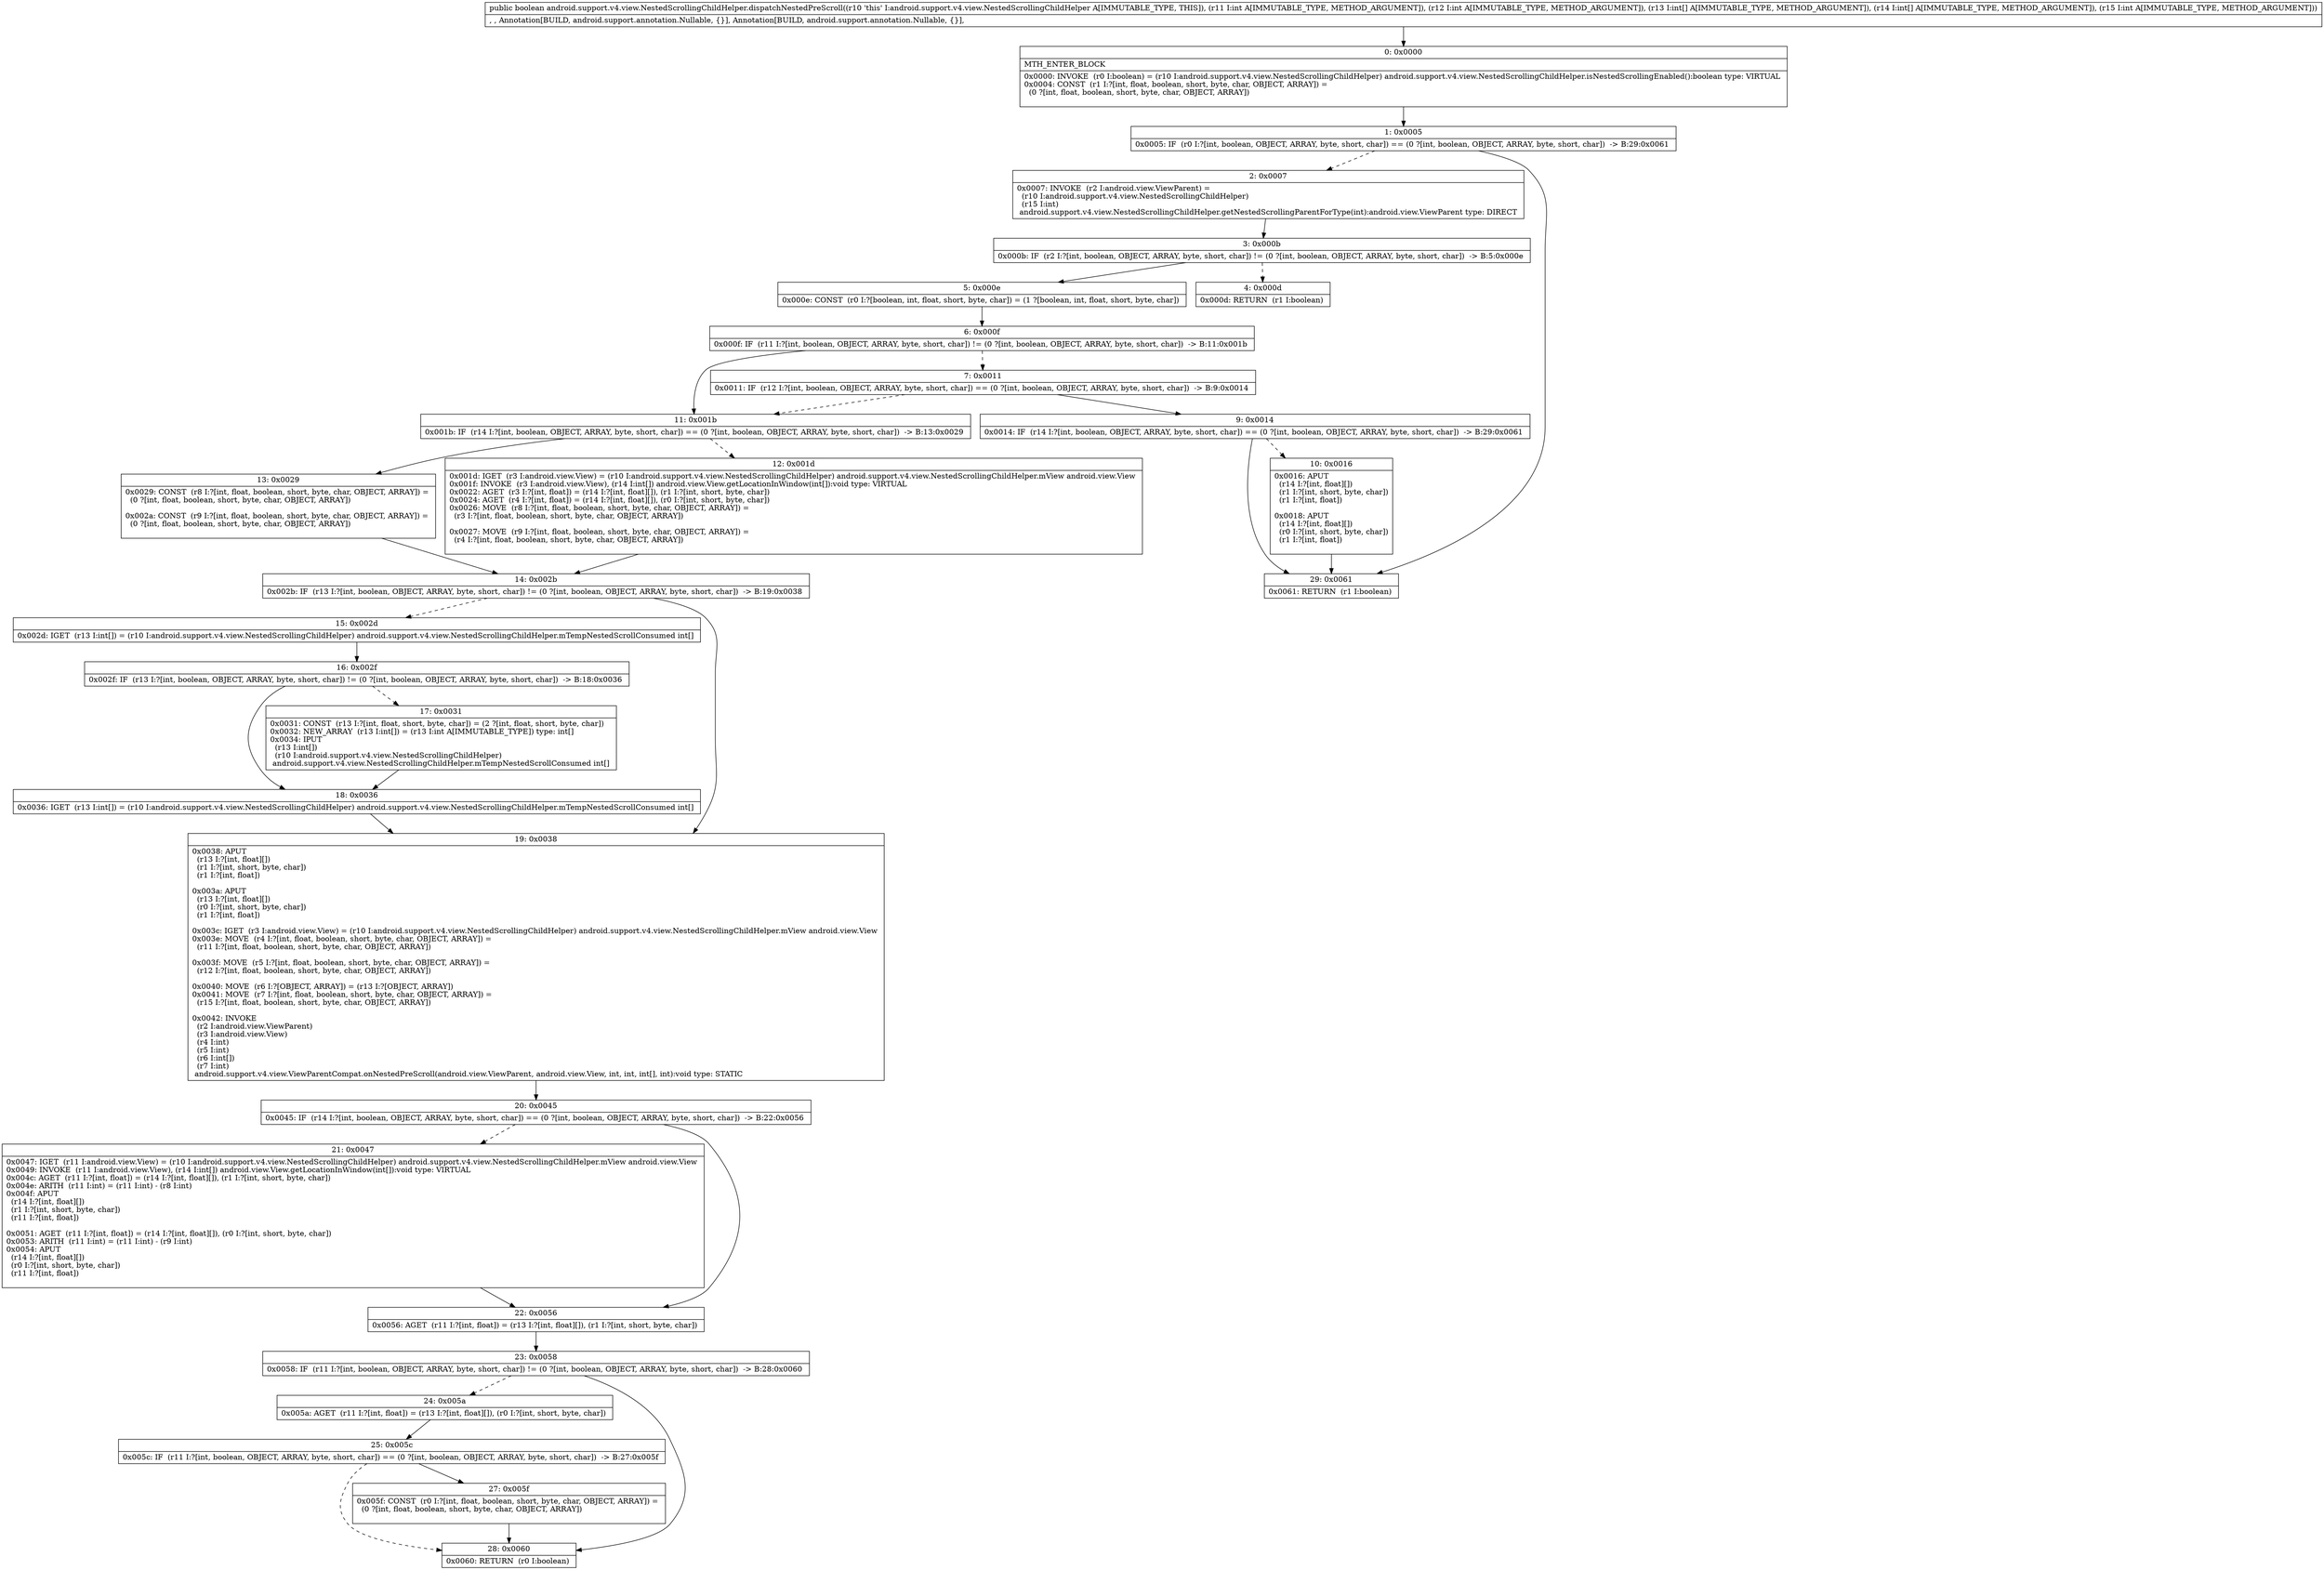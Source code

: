 digraph "CFG forandroid.support.v4.view.NestedScrollingChildHelper.dispatchNestedPreScroll(II[I[II)Z" {
Node_0 [shape=record,label="{0\:\ 0x0000|MTH_ENTER_BLOCK\l|0x0000: INVOKE  (r0 I:boolean) = (r10 I:android.support.v4.view.NestedScrollingChildHelper) android.support.v4.view.NestedScrollingChildHelper.isNestedScrollingEnabled():boolean type: VIRTUAL \l0x0004: CONST  (r1 I:?[int, float, boolean, short, byte, char, OBJECT, ARRAY]) = \l  (0 ?[int, float, boolean, short, byte, char, OBJECT, ARRAY])\l \l}"];
Node_1 [shape=record,label="{1\:\ 0x0005|0x0005: IF  (r0 I:?[int, boolean, OBJECT, ARRAY, byte, short, char]) == (0 ?[int, boolean, OBJECT, ARRAY, byte, short, char])  \-\> B:29:0x0061 \l}"];
Node_2 [shape=record,label="{2\:\ 0x0007|0x0007: INVOKE  (r2 I:android.view.ViewParent) = \l  (r10 I:android.support.v4.view.NestedScrollingChildHelper)\l  (r15 I:int)\l android.support.v4.view.NestedScrollingChildHelper.getNestedScrollingParentForType(int):android.view.ViewParent type: DIRECT \l}"];
Node_3 [shape=record,label="{3\:\ 0x000b|0x000b: IF  (r2 I:?[int, boolean, OBJECT, ARRAY, byte, short, char]) != (0 ?[int, boolean, OBJECT, ARRAY, byte, short, char])  \-\> B:5:0x000e \l}"];
Node_4 [shape=record,label="{4\:\ 0x000d|0x000d: RETURN  (r1 I:boolean) \l}"];
Node_5 [shape=record,label="{5\:\ 0x000e|0x000e: CONST  (r0 I:?[boolean, int, float, short, byte, char]) = (1 ?[boolean, int, float, short, byte, char]) \l}"];
Node_6 [shape=record,label="{6\:\ 0x000f|0x000f: IF  (r11 I:?[int, boolean, OBJECT, ARRAY, byte, short, char]) != (0 ?[int, boolean, OBJECT, ARRAY, byte, short, char])  \-\> B:11:0x001b \l}"];
Node_7 [shape=record,label="{7\:\ 0x0011|0x0011: IF  (r12 I:?[int, boolean, OBJECT, ARRAY, byte, short, char]) == (0 ?[int, boolean, OBJECT, ARRAY, byte, short, char])  \-\> B:9:0x0014 \l}"];
Node_9 [shape=record,label="{9\:\ 0x0014|0x0014: IF  (r14 I:?[int, boolean, OBJECT, ARRAY, byte, short, char]) == (0 ?[int, boolean, OBJECT, ARRAY, byte, short, char])  \-\> B:29:0x0061 \l}"];
Node_10 [shape=record,label="{10\:\ 0x0016|0x0016: APUT  \l  (r14 I:?[int, float][])\l  (r1 I:?[int, short, byte, char])\l  (r1 I:?[int, float])\l \l0x0018: APUT  \l  (r14 I:?[int, float][])\l  (r0 I:?[int, short, byte, char])\l  (r1 I:?[int, float])\l \l}"];
Node_11 [shape=record,label="{11\:\ 0x001b|0x001b: IF  (r14 I:?[int, boolean, OBJECT, ARRAY, byte, short, char]) == (0 ?[int, boolean, OBJECT, ARRAY, byte, short, char])  \-\> B:13:0x0029 \l}"];
Node_12 [shape=record,label="{12\:\ 0x001d|0x001d: IGET  (r3 I:android.view.View) = (r10 I:android.support.v4.view.NestedScrollingChildHelper) android.support.v4.view.NestedScrollingChildHelper.mView android.view.View \l0x001f: INVOKE  (r3 I:android.view.View), (r14 I:int[]) android.view.View.getLocationInWindow(int[]):void type: VIRTUAL \l0x0022: AGET  (r3 I:?[int, float]) = (r14 I:?[int, float][]), (r1 I:?[int, short, byte, char]) \l0x0024: AGET  (r4 I:?[int, float]) = (r14 I:?[int, float][]), (r0 I:?[int, short, byte, char]) \l0x0026: MOVE  (r8 I:?[int, float, boolean, short, byte, char, OBJECT, ARRAY]) = \l  (r3 I:?[int, float, boolean, short, byte, char, OBJECT, ARRAY])\l \l0x0027: MOVE  (r9 I:?[int, float, boolean, short, byte, char, OBJECT, ARRAY]) = \l  (r4 I:?[int, float, boolean, short, byte, char, OBJECT, ARRAY])\l \l}"];
Node_13 [shape=record,label="{13\:\ 0x0029|0x0029: CONST  (r8 I:?[int, float, boolean, short, byte, char, OBJECT, ARRAY]) = \l  (0 ?[int, float, boolean, short, byte, char, OBJECT, ARRAY])\l \l0x002a: CONST  (r9 I:?[int, float, boolean, short, byte, char, OBJECT, ARRAY]) = \l  (0 ?[int, float, boolean, short, byte, char, OBJECT, ARRAY])\l \l}"];
Node_14 [shape=record,label="{14\:\ 0x002b|0x002b: IF  (r13 I:?[int, boolean, OBJECT, ARRAY, byte, short, char]) != (0 ?[int, boolean, OBJECT, ARRAY, byte, short, char])  \-\> B:19:0x0038 \l}"];
Node_15 [shape=record,label="{15\:\ 0x002d|0x002d: IGET  (r13 I:int[]) = (r10 I:android.support.v4.view.NestedScrollingChildHelper) android.support.v4.view.NestedScrollingChildHelper.mTempNestedScrollConsumed int[] \l}"];
Node_16 [shape=record,label="{16\:\ 0x002f|0x002f: IF  (r13 I:?[int, boolean, OBJECT, ARRAY, byte, short, char]) != (0 ?[int, boolean, OBJECT, ARRAY, byte, short, char])  \-\> B:18:0x0036 \l}"];
Node_17 [shape=record,label="{17\:\ 0x0031|0x0031: CONST  (r13 I:?[int, float, short, byte, char]) = (2 ?[int, float, short, byte, char]) \l0x0032: NEW_ARRAY  (r13 I:int[]) = (r13 I:int A[IMMUTABLE_TYPE]) type: int[] \l0x0034: IPUT  \l  (r13 I:int[])\l  (r10 I:android.support.v4.view.NestedScrollingChildHelper)\l android.support.v4.view.NestedScrollingChildHelper.mTempNestedScrollConsumed int[] \l}"];
Node_18 [shape=record,label="{18\:\ 0x0036|0x0036: IGET  (r13 I:int[]) = (r10 I:android.support.v4.view.NestedScrollingChildHelper) android.support.v4.view.NestedScrollingChildHelper.mTempNestedScrollConsumed int[] \l}"];
Node_19 [shape=record,label="{19\:\ 0x0038|0x0038: APUT  \l  (r13 I:?[int, float][])\l  (r1 I:?[int, short, byte, char])\l  (r1 I:?[int, float])\l \l0x003a: APUT  \l  (r13 I:?[int, float][])\l  (r0 I:?[int, short, byte, char])\l  (r1 I:?[int, float])\l \l0x003c: IGET  (r3 I:android.view.View) = (r10 I:android.support.v4.view.NestedScrollingChildHelper) android.support.v4.view.NestedScrollingChildHelper.mView android.view.View \l0x003e: MOVE  (r4 I:?[int, float, boolean, short, byte, char, OBJECT, ARRAY]) = \l  (r11 I:?[int, float, boolean, short, byte, char, OBJECT, ARRAY])\l \l0x003f: MOVE  (r5 I:?[int, float, boolean, short, byte, char, OBJECT, ARRAY]) = \l  (r12 I:?[int, float, boolean, short, byte, char, OBJECT, ARRAY])\l \l0x0040: MOVE  (r6 I:?[OBJECT, ARRAY]) = (r13 I:?[OBJECT, ARRAY]) \l0x0041: MOVE  (r7 I:?[int, float, boolean, short, byte, char, OBJECT, ARRAY]) = \l  (r15 I:?[int, float, boolean, short, byte, char, OBJECT, ARRAY])\l \l0x0042: INVOKE  \l  (r2 I:android.view.ViewParent)\l  (r3 I:android.view.View)\l  (r4 I:int)\l  (r5 I:int)\l  (r6 I:int[])\l  (r7 I:int)\l android.support.v4.view.ViewParentCompat.onNestedPreScroll(android.view.ViewParent, android.view.View, int, int, int[], int):void type: STATIC \l}"];
Node_20 [shape=record,label="{20\:\ 0x0045|0x0045: IF  (r14 I:?[int, boolean, OBJECT, ARRAY, byte, short, char]) == (0 ?[int, boolean, OBJECT, ARRAY, byte, short, char])  \-\> B:22:0x0056 \l}"];
Node_21 [shape=record,label="{21\:\ 0x0047|0x0047: IGET  (r11 I:android.view.View) = (r10 I:android.support.v4.view.NestedScrollingChildHelper) android.support.v4.view.NestedScrollingChildHelper.mView android.view.View \l0x0049: INVOKE  (r11 I:android.view.View), (r14 I:int[]) android.view.View.getLocationInWindow(int[]):void type: VIRTUAL \l0x004c: AGET  (r11 I:?[int, float]) = (r14 I:?[int, float][]), (r1 I:?[int, short, byte, char]) \l0x004e: ARITH  (r11 I:int) = (r11 I:int) \- (r8 I:int) \l0x004f: APUT  \l  (r14 I:?[int, float][])\l  (r1 I:?[int, short, byte, char])\l  (r11 I:?[int, float])\l \l0x0051: AGET  (r11 I:?[int, float]) = (r14 I:?[int, float][]), (r0 I:?[int, short, byte, char]) \l0x0053: ARITH  (r11 I:int) = (r11 I:int) \- (r9 I:int) \l0x0054: APUT  \l  (r14 I:?[int, float][])\l  (r0 I:?[int, short, byte, char])\l  (r11 I:?[int, float])\l \l}"];
Node_22 [shape=record,label="{22\:\ 0x0056|0x0056: AGET  (r11 I:?[int, float]) = (r13 I:?[int, float][]), (r1 I:?[int, short, byte, char]) \l}"];
Node_23 [shape=record,label="{23\:\ 0x0058|0x0058: IF  (r11 I:?[int, boolean, OBJECT, ARRAY, byte, short, char]) != (0 ?[int, boolean, OBJECT, ARRAY, byte, short, char])  \-\> B:28:0x0060 \l}"];
Node_24 [shape=record,label="{24\:\ 0x005a|0x005a: AGET  (r11 I:?[int, float]) = (r13 I:?[int, float][]), (r0 I:?[int, short, byte, char]) \l}"];
Node_25 [shape=record,label="{25\:\ 0x005c|0x005c: IF  (r11 I:?[int, boolean, OBJECT, ARRAY, byte, short, char]) == (0 ?[int, boolean, OBJECT, ARRAY, byte, short, char])  \-\> B:27:0x005f \l}"];
Node_27 [shape=record,label="{27\:\ 0x005f|0x005f: CONST  (r0 I:?[int, float, boolean, short, byte, char, OBJECT, ARRAY]) = \l  (0 ?[int, float, boolean, short, byte, char, OBJECT, ARRAY])\l \l}"];
Node_28 [shape=record,label="{28\:\ 0x0060|0x0060: RETURN  (r0 I:boolean) \l}"];
Node_29 [shape=record,label="{29\:\ 0x0061|0x0061: RETURN  (r1 I:boolean) \l}"];
MethodNode[shape=record,label="{public boolean android.support.v4.view.NestedScrollingChildHelper.dispatchNestedPreScroll((r10 'this' I:android.support.v4.view.NestedScrollingChildHelper A[IMMUTABLE_TYPE, THIS]), (r11 I:int A[IMMUTABLE_TYPE, METHOD_ARGUMENT]), (r12 I:int A[IMMUTABLE_TYPE, METHOD_ARGUMENT]), (r13 I:int[] A[IMMUTABLE_TYPE, METHOD_ARGUMENT]), (r14 I:int[] A[IMMUTABLE_TYPE, METHOD_ARGUMENT]), (r15 I:int A[IMMUTABLE_TYPE, METHOD_ARGUMENT]))  | , , Annotation[BUILD, android.support.annotation.Nullable, \{\}], Annotation[BUILD, android.support.annotation.Nullable, \{\}], \l}"];
MethodNode -> Node_0;
Node_0 -> Node_1;
Node_1 -> Node_2[style=dashed];
Node_1 -> Node_29;
Node_2 -> Node_3;
Node_3 -> Node_4[style=dashed];
Node_3 -> Node_5;
Node_5 -> Node_6;
Node_6 -> Node_7[style=dashed];
Node_6 -> Node_11;
Node_7 -> Node_9;
Node_7 -> Node_11[style=dashed];
Node_9 -> Node_10[style=dashed];
Node_9 -> Node_29;
Node_10 -> Node_29;
Node_11 -> Node_12[style=dashed];
Node_11 -> Node_13;
Node_12 -> Node_14;
Node_13 -> Node_14;
Node_14 -> Node_15[style=dashed];
Node_14 -> Node_19;
Node_15 -> Node_16;
Node_16 -> Node_17[style=dashed];
Node_16 -> Node_18;
Node_17 -> Node_18;
Node_18 -> Node_19;
Node_19 -> Node_20;
Node_20 -> Node_21[style=dashed];
Node_20 -> Node_22;
Node_21 -> Node_22;
Node_22 -> Node_23;
Node_23 -> Node_24[style=dashed];
Node_23 -> Node_28;
Node_24 -> Node_25;
Node_25 -> Node_27;
Node_25 -> Node_28[style=dashed];
Node_27 -> Node_28;
}

